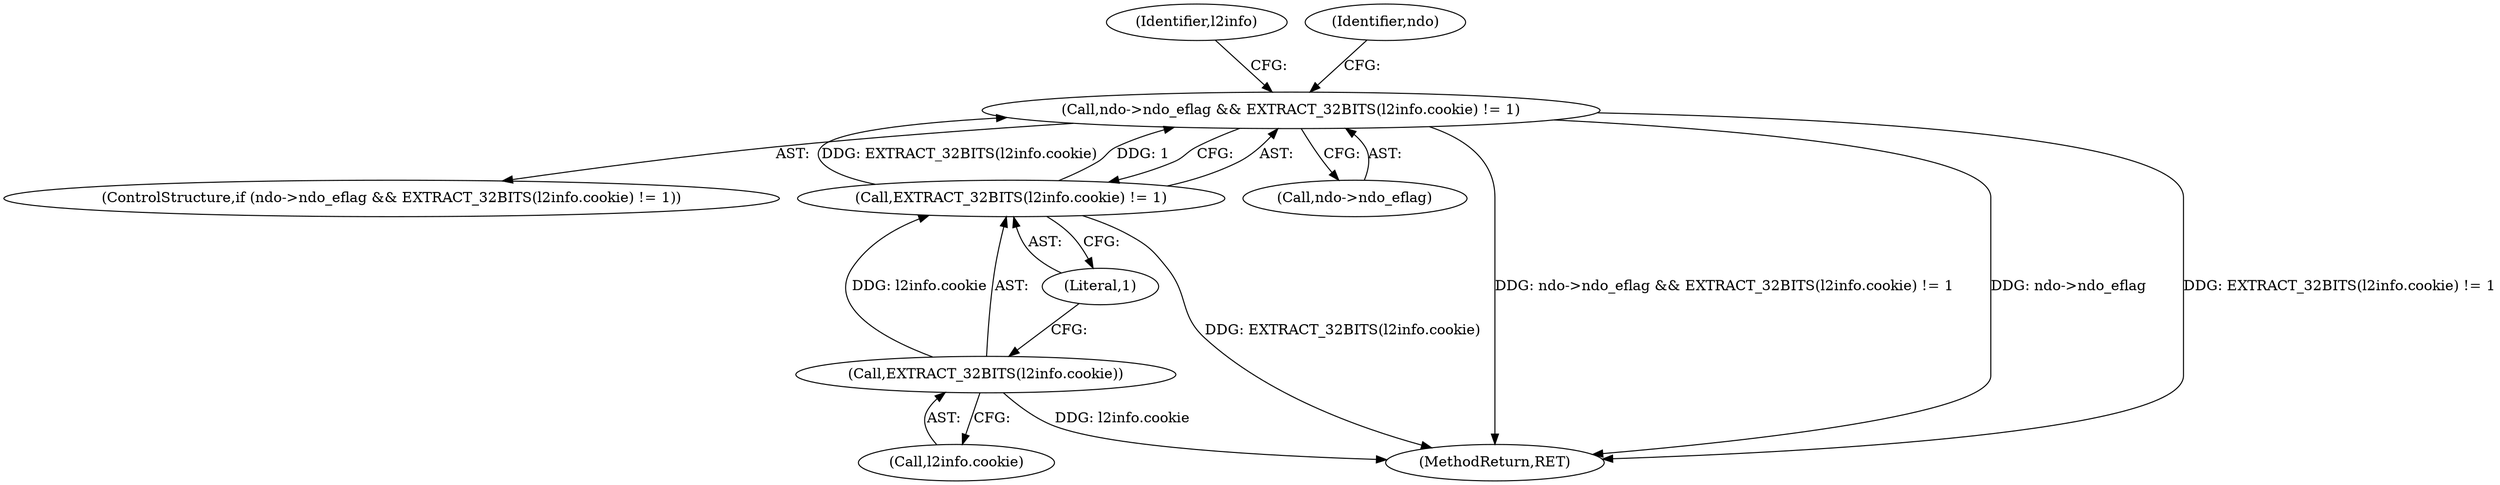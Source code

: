 digraph "0_tcpdump_1dcd10aceabbc03bf571ea32b892c522cbe923de_8@pointer" {
"1000132" [label="(Call,ndo->ndo_eflag && EXTRACT_32BITS(l2info.cookie) != 1)"];
"1000136" [label="(Call,EXTRACT_32BITS(l2info.cookie) != 1)"];
"1000137" [label="(Call,EXTRACT_32BITS(l2info.cookie))"];
"1000136" [label="(Call,EXTRACT_32BITS(l2info.cookie) != 1)"];
"1000137" [label="(Call,EXTRACT_32BITS(l2info.cookie))"];
"1000131" [label="(ControlStructure,if (ndo->ndo_eflag && EXTRACT_32BITS(l2info.cookie) != 1))"];
"1000152" [label="(Identifier,l2info)"];
"1000144" [label="(Identifier,ndo)"];
"1000133" [label="(Call,ndo->ndo_eflag)"];
"1000138" [label="(Call,l2info.cookie)"];
"1000198" [label="(MethodReturn,RET)"];
"1000141" [label="(Literal,1)"];
"1000132" [label="(Call,ndo->ndo_eflag && EXTRACT_32BITS(l2info.cookie) != 1)"];
"1000132" -> "1000131"  [label="AST: "];
"1000132" -> "1000133"  [label="CFG: "];
"1000132" -> "1000136"  [label="CFG: "];
"1000133" -> "1000132"  [label="AST: "];
"1000136" -> "1000132"  [label="AST: "];
"1000144" -> "1000132"  [label="CFG: "];
"1000152" -> "1000132"  [label="CFG: "];
"1000132" -> "1000198"  [label="DDG: ndo->ndo_eflag && EXTRACT_32BITS(l2info.cookie) != 1"];
"1000132" -> "1000198"  [label="DDG: ndo->ndo_eflag"];
"1000132" -> "1000198"  [label="DDG: EXTRACT_32BITS(l2info.cookie) != 1"];
"1000136" -> "1000132"  [label="DDG: EXTRACT_32BITS(l2info.cookie)"];
"1000136" -> "1000132"  [label="DDG: 1"];
"1000136" -> "1000141"  [label="CFG: "];
"1000137" -> "1000136"  [label="AST: "];
"1000141" -> "1000136"  [label="AST: "];
"1000136" -> "1000198"  [label="DDG: EXTRACT_32BITS(l2info.cookie)"];
"1000137" -> "1000136"  [label="DDG: l2info.cookie"];
"1000137" -> "1000138"  [label="CFG: "];
"1000138" -> "1000137"  [label="AST: "];
"1000141" -> "1000137"  [label="CFG: "];
"1000137" -> "1000198"  [label="DDG: l2info.cookie"];
}
